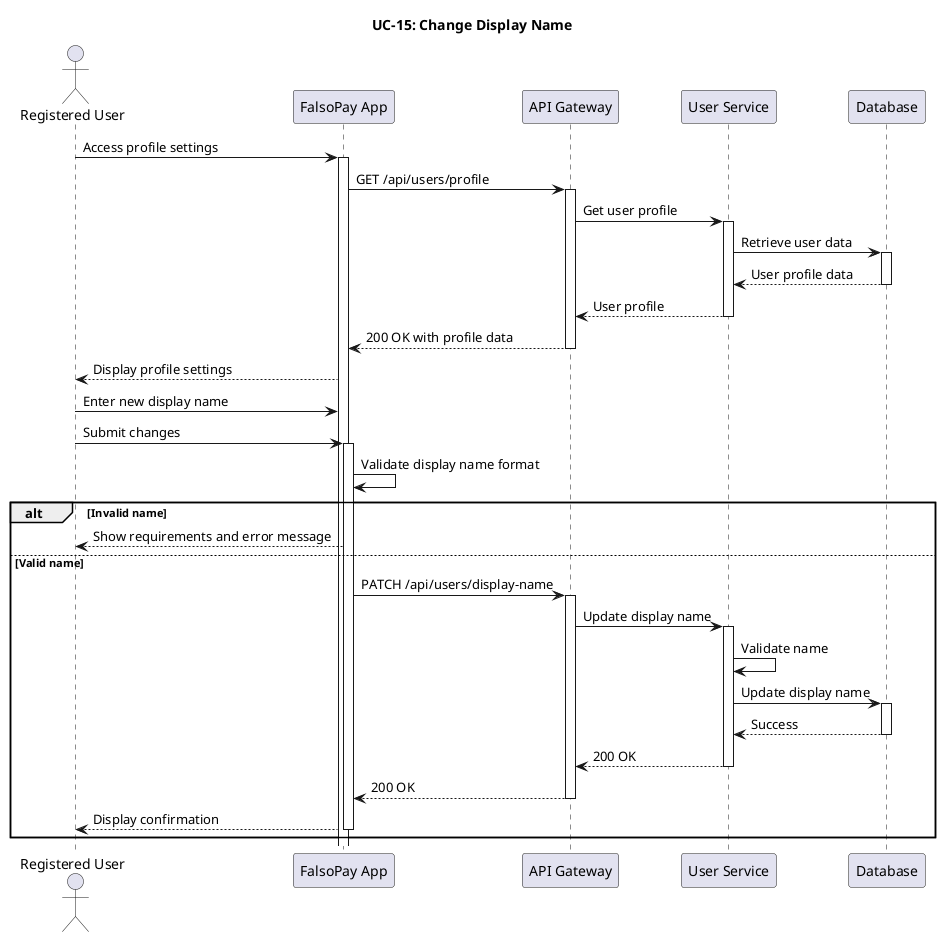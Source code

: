 @startuml UC15-ChangeDisplayName

actor "Registered User" as User
participant "FalsoPay App" as App
participant "API Gateway" as Gateway
participant "User Service" as UserService
participant "Database" as DB

title UC-15: Change Display Name

User -> App: Access profile settings
activate App

App -> Gateway: GET /api/users/profile
activate Gateway

Gateway -> UserService: Get user profile
activate UserService

UserService -> DB: Retrieve user data
activate DB
DB --> UserService: User profile data
deactivate DB

UserService --> Gateway: User profile
deactivate UserService

Gateway --> App: 200 OK with profile data
deactivate Gateway

App --> User: Display profile settings

User -> App: Enter new display name
User -> App: Submit changes
activate App

App -> App: Validate display name format

alt Invalid name
    App --> User: Show requirements and error message
else Valid name
    App -> Gateway: PATCH /api/users/display-name
    activate Gateway
    
    Gateway -> UserService: Update display name
    activate UserService
    
    UserService -> UserService: Validate name
    UserService -> DB: Update display name
    activate DB
    DB --> UserService: Success
    deactivate DB
    
    UserService --> Gateway: 200 OK
    deactivate UserService
    
    Gateway --> App: 200 OK
    deactivate Gateway
    
    App --> User: Display confirmation
    deactivate App
end

@enduml 